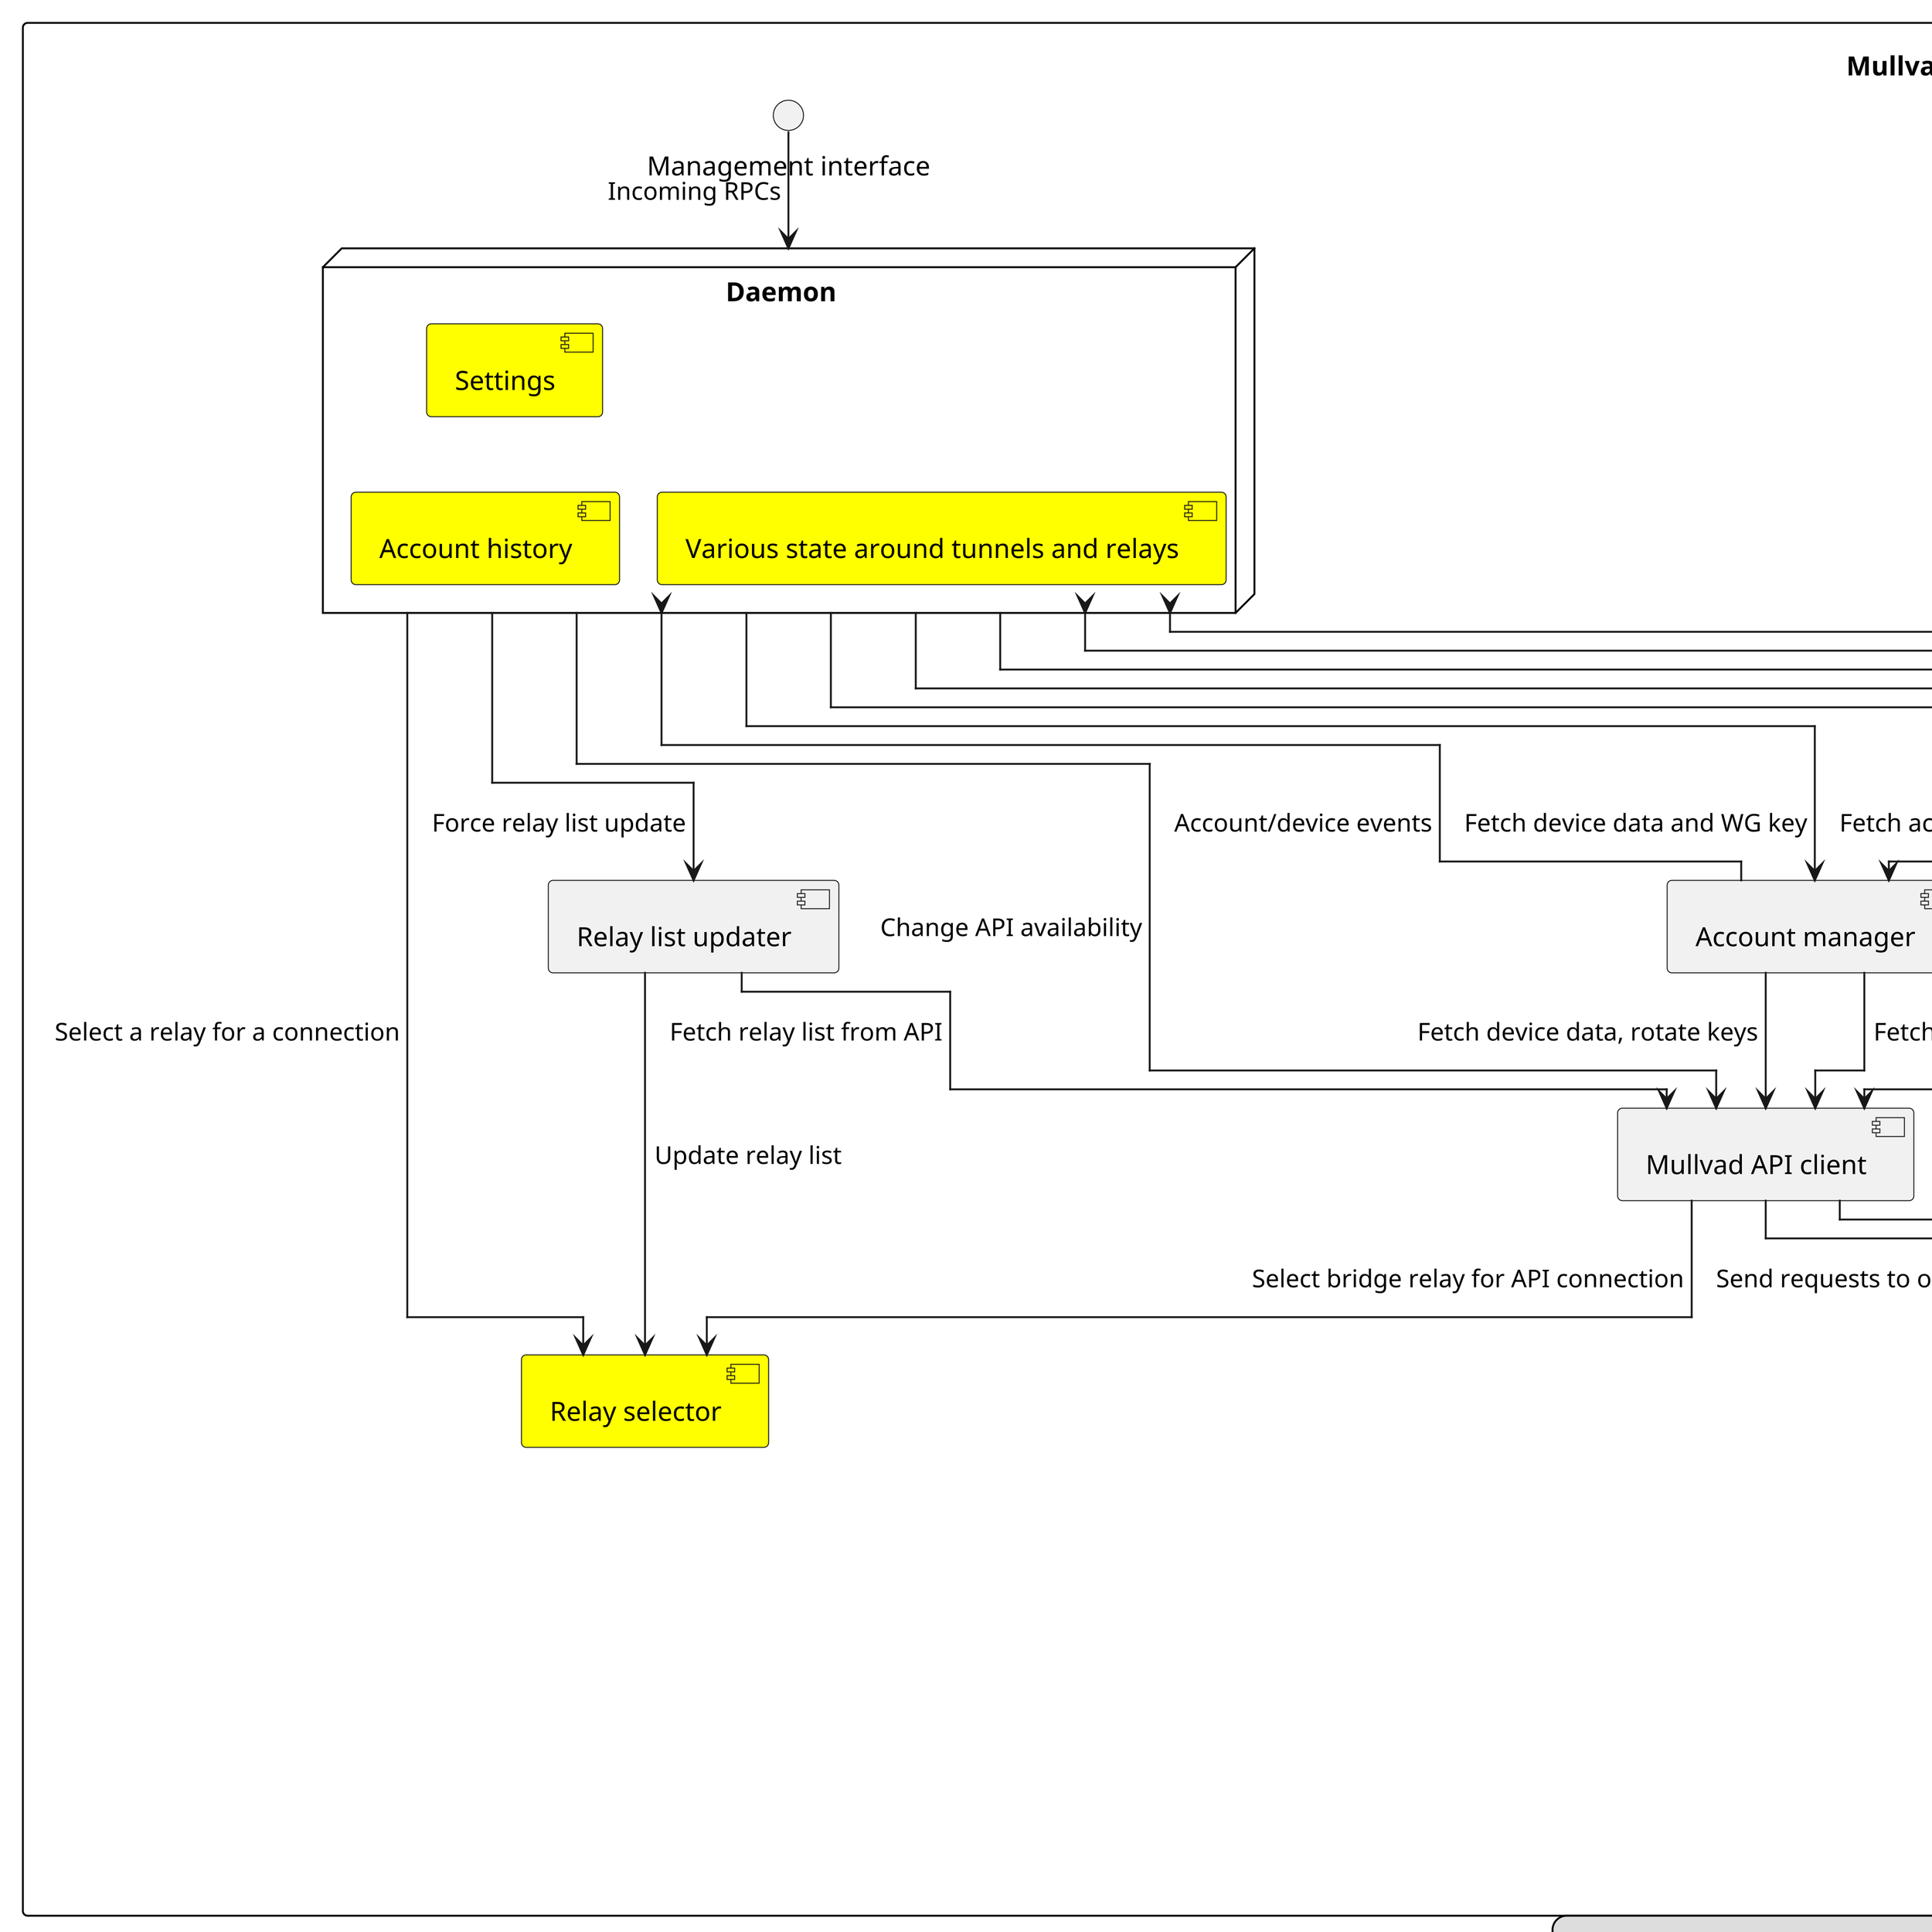 @startuml
hide empty description
scale 10000

left to right direction
!pragma layout elk


component "Mullvad daemon" as mullvad_daemon {
  () "Management interface" as management_interface
  () "Mullvad API" as mullvad_api

  node "Daemon" as daemon {
    [Settings] as settings #yellow
    [Account history] as account_history #yellow
    [Various state around tunnels and relays] #yellow
  }

  node "Tunnel state machine" as tsm {
    [Firewall] as firewall #yellow
    [DNS] as dns #yellow
    [Routing] as routing
    [Tunnel] as tunnel
    [Offline monitor] as offline_monitor
  }

  [Account manager] as account_manager
  [Mullvad API client] as rest_service
  [Relay list updater] as relay_list_updater
  [Version updater] as version_updater
  [Relay selector] as relay_selector #yellow
}

legend
  Yellow components are shared synchronously (via a mutex).
end legend


management_interface -> daemon : Incoming RPCs

daemon -> tsm : Sets target tunnel state
tsm -> daemon : "Notifies of changes to tunnel state, gets tunnel connection config"
tsm -> daemon : Get tunnel connection config
daemon -> relay_selector : Select a relay for a connection
daemon -> rest_service : Change API availability
daemon -> relay_list_updater : Force relay list update
daemon -> version_updater : Fetch current version
daemon -> account_manager : Fetch account data
daemon -> account_manager : Fetch device data and WG key

relay_list_updater -> relay_selector : Update relay list
account_manager -> daemon : Account/device events


rest_service -> relay_selector : Select bridge relay for API connection
rest_service -> tsm : Unblock API endpoint
rest_service -> mullvad_api : Send requests to our web service

relay_list_updater -> rest_service : Fetch relay list from API
version_updater -> rest_service : Fetch latest app versions
account_manager -> rest_service : Fetch account data
account_manager -> rest_service : Fetch device data, rotate keys


@enduml

